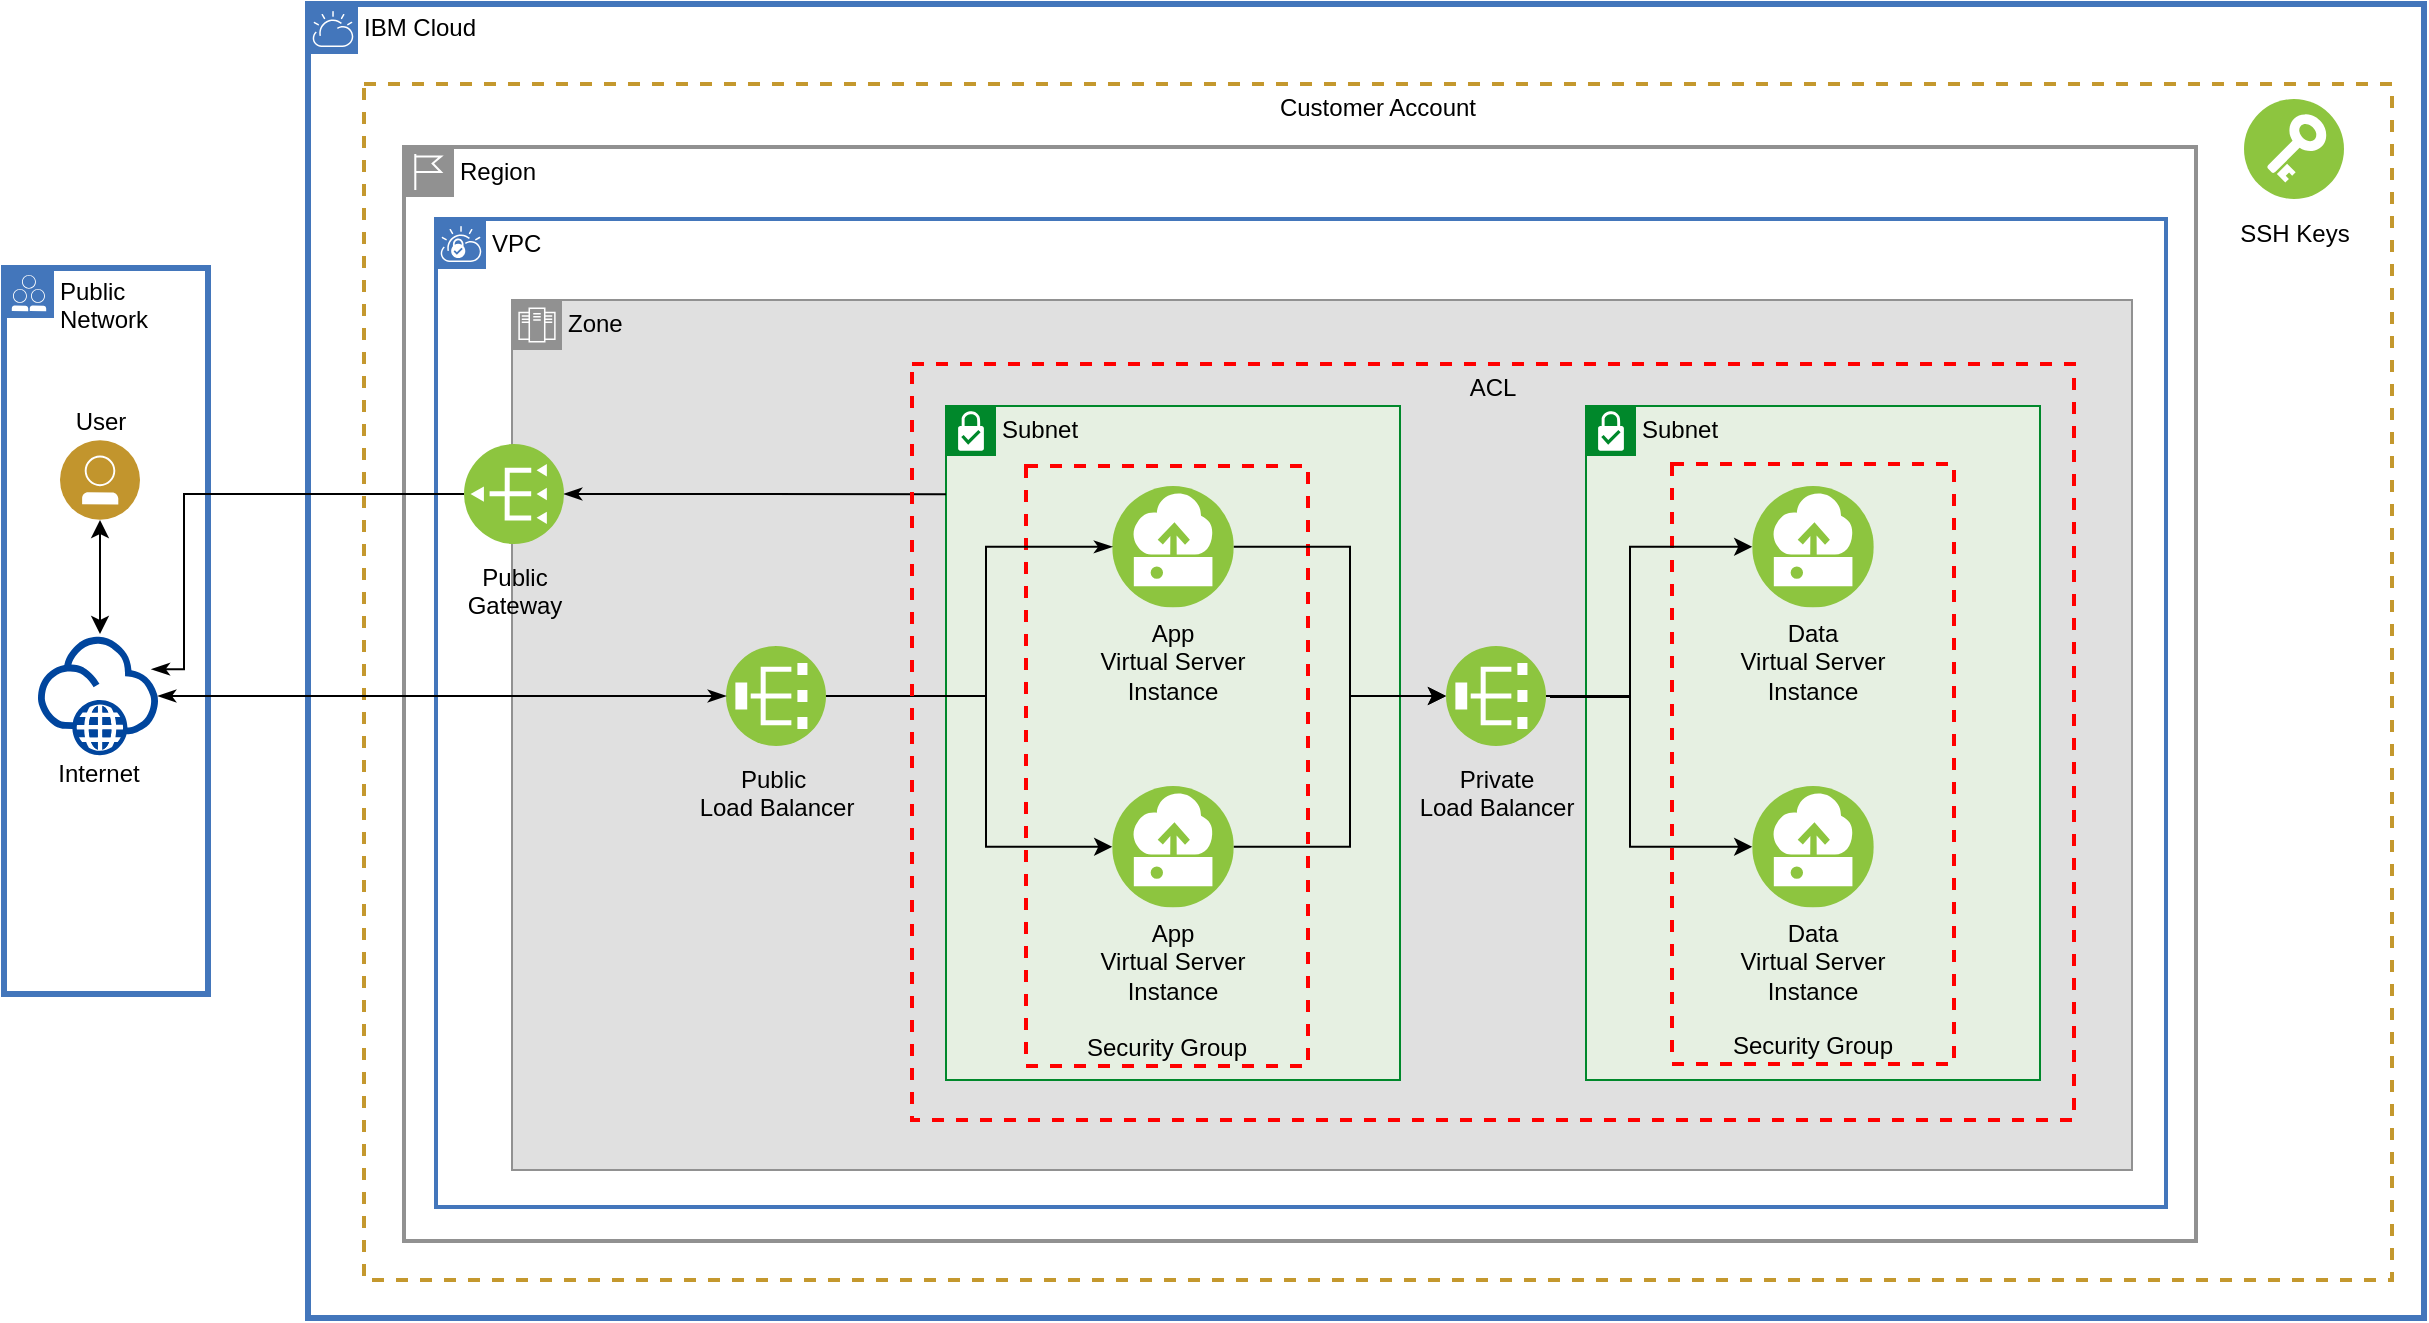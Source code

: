 <mxfile version="13.9.1" type="device"><diagram id="gla63Dk0FSsQ5Y3dld1r" name="Page-1"><mxGraphModel dx="2595" dy="769" grid="1" gridSize="10" guides="1" tooltips="1" connect="1" arrows="1" fold="1" page="1" pageScale="1" pageWidth="1169" pageHeight="827" math="0" shadow="0"><root><mxCell id="0"/><mxCell id="1" parent="0"/><mxCell id="XdhBxeVjwwG-wrsQRxkh-4" value="Public&lt;br&gt;Network" style="shape=mxgraph.ibm.box;prType=public;fontStyle=0;verticalAlign=top;align=left;spacingLeft=32;spacingTop=4;fillColor=none;rounded=0;whiteSpace=wrap;html=1;strokeColor=#4376BB;strokeWidth=3;dashed=0;container=1;spacing=-4;collapsible=0;expand=0;recursiveResize=0;" parent="1" vertex="1"><mxGeometry x="-50" y="252" width="102" height="363" as="geometry"/></mxCell><mxCell id="dCvMZ2OZZOgdDhihUdpA-3" value="Internet" style="aspect=fixed;perimeter=ellipsePerimeter;html=1;align=center;shadow=0;dashed=0;image;image=img/lib/ibm/vpc/Internet.svg;labelPosition=center;verticalLabelPosition=bottom;verticalAlign=top;fontSize=12;spacingTop=-5;" parent="XdhBxeVjwwG-wrsQRxkh-4" vertex="1"><mxGeometry x="17" y="184" width="60" height="60" as="geometry"/></mxCell><mxCell id="dCvMZ2OZZOgdDhihUdpA-59" value="User" style="aspect=fixed;perimeter=ellipsePerimeter;html=1;align=center;shadow=0;dashed=0;image;image=img/lib/ibm/users/user.svg;labelPosition=center;verticalLabelPosition=top;verticalAlign=bottom;" parent="XdhBxeVjwwG-wrsQRxkh-4" vertex="1"><mxGeometry x="28" y="86" width="40" height="40" as="geometry"/></mxCell><mxCell id="wxzdjMefMCO8B9M6MLoJ-5" value="" style="edgeStyle=elbowEdgeStyle;rounded=0;elbow=vertical;html=1;labelBackgroundColor=#ffffff;startArrow=classic;startFill=1;startSize=6;endArrow=classic;endFill=1;endSize=6;jettySize=auto;orthogonalLoop=1;strokeWidth=1;fontSize=14;" parent="XdhBxeVjwwG-wrsQRxkh-4" target="dCvMZ2OZZOgdDhihUdpA-59" edge="1"><mxGeometry width="60" height="60" relative="1" as="geometry"><mxPoint x="48" y="183" as="sourcePoint"/><mxPoint x="50" y="160" as="targetPoint"/><Array as="points"><mxPoint x="48" y="157"/></Array></mxGeometry></mxCell><mxCell id="dCvMZ2OZZOgdDhihUdpA-4" value="IBM Cloud" style="shape=mxgraph.ibm.box;prType=cloud;fontStyle=0;verticalAlign=top;align=left;spacingLeft=32;spacingTop=4;fillColor=none;rounded=0;whiteSpace=wrap;html=1;strokeColor=#4376BB;strokeWidth=3;dashed=0;container=1;spacing=-4;collapsible=0;expand=0;recursiveResize=0;" parent="1" vertex="1"><mxGeometry x="102" y="120" width="1058" height="657" as="geometry"/></mxCell><mxCell id="dCvMZ2OZZOgdDhihUdpA-5" value="Region&lt;br&gt;" style="shape=mxgraph.ibm.box;prType=region;fontStyle=0;verticalAlign=top;align=left;spacingLeft=32;spacingTop=4;fillColor=none;rounded=0;whiteSpace=wrap;html=1;strokeColor=#919191;strokeWidth=2;dashed=0;container=1;spacing=-4;collapsible=0;expand=0;recursiveResize=0;" parent="dCvMZ2OZZOgdDhihUdpA-4" vertex="1"><mxGeometry x="48" y="71.5" width="896" height="547" as="geometry"/></mxCell><mxCell id="dCvMZ2OZZOgdDhihUdpA-6" value="VPC" style="shape=mxgraph.ibm.box;prType=vpc;fontStyle=0;verticalAlign=top;align=left;spacingLeft=32;spacingTop=4;fillColor=none;rounded=0;whiteSpace=wrap;html=1;strokeColor=#4376BB;strokeWidth=2;dashed=0;container=1;spacing=-4;collapsible=0;expand=0;recursiveResize=0;" parent="dCvMZ2OZZOgdDhihUdpA-5" vertex="1"><mxGeometry x="16" y="36" width="865" height="494" as="geometry"/></mxCell><mxCell id="dCvMZ2OZZOgdDhihUdpA-7" value="&lt;div&gt;&lt;font style=&quot;font-size: 12px&quot;&gt;Zone&lt;br&gt;&lt;/font&gt;&lt;/div&gt;" style="shape=mxgraph.ibm.box;prType=zone;fontStyle=0;verticalAlign=top;align=left;spacingLeft=32;spacingTop=4;fillColor=#E0E0E0;rounded=0;whiteSpace=wrap;html=1;strokeColor=#919191;strokeWidth=1;dashed=0;container=1;spacing=-4;collapsible=0;expand=0;recursiveResize=0;" parent="dCvMZ2OZZOgdDhihUdpA-6" vertex="1"><mxGeometry x="38" y="40.5" width="810" height="435" as="geometry"/></mxCell><mxCell id="dCvMZ2OZZOgdDhihUdpA-8" value="&lt;div&gt;&lt;font style=&quot;font-size: 12px&quot;&gt;Subnet&lt;br&gt;&lt;/font&gt;&lt;/div&gt;" style="shape=mxgraph.ibm.box;prType=subnet;fontStyle=0;verticalAlign=top;align=left;spacingLeft=32;spacingTop=4;fillColor=#E6F0E2;rounded=0;whiteSpace=wrap;html=1;strokeColor=#00882B;strokeWidth=1;dashed=0;container=1;spacing=-4;collapsible=0;expand=0;recursiveResize=0;" parent="dCvMZ2OZZOgdDhihUdpA-7" vertex="1"><mxGeometry x="217" y="53" width="227" height="337" as="geometry"/></mxCell><mxCell id="dCvMZ2OZZOgdDhihUdpA-9" value="App Virtual&amp;nbsp;Server Instance" style="aspect=fixed;perimeter=ellipsePerimeter;html=1;align=center;shadow=0;dashed=0;image;image=img/lib/ibm/vpc/Instance.svg;dashPattern=1 1;fontColor=#000000;fontSize=12;labelPosition=center;verticalLabelPosition=bottom;verticalAlign=top;spacingTop=-1;spacingLeft=0;labelBackgroundColor=none;whiteSpace=wrap;" parent="dCvMZ2OZZOgdDhihUdpA-8" vertex="1"><mxGeometry x="83.1" y="40" width="60.8" height="60.8" as="geometry"/></mxCell><mxCell id="eZzAfk2Epl1OtIDaUE8g-6" value="App Virtual&amp;nbsp;Server Instance" style="aspect=fixed;perimeter=ellipsePerimeter;html=1;align=center;shadow=0;dashed=0;image;image=img/lib/ibm/vpc/Instance.svg;dashPattern=1 1;fontColor=#000000;fontSize=12;labelPosition=center;verticalLabelPosition=bottom;verticalAlign=top;spacingTop=-1;spacingLeft=0;labelBackgroundColor=none;whiteSpace=wrap;" vertex="1" parent="dCvMZ2OZZOgdDhihUdpA-8"><mxGeometry x="83.1" y="190" width="60.8" height="60.8" as="geometry"/></mxCell><mxCell id="eZzAfk2Epl1OtIDaUE8g-27" value="Security Group" style="fontStyle=0;verticalAlign=top;align=center;spacingTop=-23;fillColor=none;rounded=0;whiteSpace=wrap;html=1;strokeColor=#FF0000;strokeWidth=2;dashed=1;container=0;collapsible=0;expand=0;recursiveResize=0;fontColor=#000000;labelPosition=center;verticalLabelPosition=bottom;" vertex="1" parent="dCvMZ2OZZOgdDhihUdpA-8"><mxGeometry x="40" y="30" width="141" height="300" as="geometry"/></mxCell><mxCell id="eZzAfk2Epl1OtIDaUE8g-7" value="&lt;div&gt;&lt;font style=&quot;font-size: 12px&quot;&gt;Subnet&lt;br&gt;&lt;/font&gt;&lt;/div&gt;" style="shape=mxgraph.ibm.box;prType=subnet;fontStyle=0;verticalAlign=top;align=left;spacingLeft=32;spacingTop=4;fillColor=#E6F0E2;rounded=0;whiteSpace=wrap;html=1;strokeColor=#00882B;strokeWidth=1;dashed=0;container=1;spacing=-4;collapsible=0;expand=0;recursiveResize=0;" vertex="1" parent="dCvMZ2OZZOgdDhihUdpA-7"><mxGeometry x="537" y="53" width="227" height="337" as="geometry"/></mxCell><mxCell id="eZzAfk2Epl1OtIDaUE8g-8" value="Data&lt;br&gt;Virtual&amp;nbsp;Server&lt;br&gt;Instance" style="aspect=fixed;perimeter=ellipsePerimeter;html=1;align=center;shadow=0;dashed=0;image;image=img/lib/ibm/vpc/Instance.svg;dashPattern=1 1;fontColor=#000000;fontSize=12;labelPosition=center;verticalLabelPosition=bottom;verticalAlign=top;spacingTop=-1;spacingLeft=0;labelBackgroundColor=none;whiteSpace=wrap;" vertex="1" parent="eZzAfk2Epl1OtIDaUE8g-7"><mxGeometry x="83.1" y="40" width="60.8" height="60.8" as="geometry"/></mxCell><mxCell id="eZzAfk2Epl1OtIDaUE8g-9" value="Data Virtual&amp;nbsp;Server Instance" style="aspect=fixed;perimeter=ellipsePerimeter;html=1;align=center;shadow=0;dashed=0;image;image=img/lib/ibm/vpc/Instance.svg;dashPattern=1 1;fontColor=#000000;fontSize=12;labelPosition=center;verticalLabelPosition=bottom;verticalAlign=top;spacingTop=-1;spacingLeft=0;labelBackgroundColor=none;whiteSpace=wrap;" vertex="1" parent="eZzAfk2Epl1OtIDaUE8g-7"><mxGeometry x="83.1" y="190" width="60.8" height="60.8" as="geometry"/></mxCell><mxCell id="eZzAfk2Epl1OtIDaUE8g-28" value="Security Group" style="fontStyle=0;verticalAlign=top;align=center;spacingTop=-23;fillColor=none;rounded=0;whiteSpace=wrap;html=1;strokeColor=#FF0000;strokeWidth=2;dashed=1;container=0;collapsible=0;expand=0;recursiveResize=0;fontColor=#000000;labelPosition=center;verticalLabelPosition=bottom;" vertex="1" parent="eZzAfk2Epl1OtIDaUE8g-7"><mxGeometry x="43" y="29" width="141" height="300" as="geometry"/></mxCell><mxCell id="eZzAfk2Epl1OtIDaUE8g-12" style="edgeStyle=orthogonalEdgeStyle;rounded=0;orthogonalLoop=1;jettySize=auto;html=1;entryX=0;entryY=0.5;entryDx=0;entryDy=0;startArrow=none;startFill=0;fontColor=#000000;" edge="1" parent="dCvMZ2OZZOgdDhihUdpA-7" target="eZzAfk2Epl1OtIDaUE8g-8"><mxGeometry relative="1" as="geometry"><mxPoint x="519" y="198.5" as="sourcePoint"/><Array as="points"><mxPoint x="559" y="199"/><mxPoint x="559" y="123"/></Array></mxGeometry></mxCell><mxCell id="eZzAfk2Epl1OtIDaUE8g-10" value="Private &lt;br&gt;Load Balancer" style="aspect=fixed;perimeter=ellipsePerimeter;html=1;align=center;shadow=0;dashed=0;fontSize=12;spacingTop=3;image;image=img/lib/ibm/vpc/LoadBalancer.svg;labelBackgroundColor=none;direction=north;" vertex="1" parent="dCvMZ2OZZOgdDhihUdpA-7"><mxGeometry x="467" y="173" width="50" height="50" as="geometry"/></mxCell><mxCell id="eZzAfk2Epl1OtIDaUE8g-17" style="edgeStyle=orthogonalEdgeStyle;rounded=0;orthogonalLoop=1;jettySize=auto;html=1;exitX=1;exitY=0.5;exitDx=0;exitDy=0;entryX=0;entryY=0.5;entryDx=0;entryDy=0;startArrow=none;startFill=0;endArrow=classicThin;endFill=1;fontColor=#000000;" edge="1" parent="dCvMZ2OZZOgdDhihUdpA-7" source="eZzAfk2Epl1OtIDaUE8g-11" target="dCvMZ2OZZOgdDhihUdpA-9"><mxGeometry relative="1" as="geometry"><Array as="points"><mxPoint x="237" y="198"/><mxPoint x="237" y="123"/></Array></mxGeometry></mxCell><mxCell id="eZzAfk2Epl1OtIDaUE8g-19" style="edgeStyle=orthogonalEdgeStyle;rounded=0;orthogonalLoop=1;jettySize=auto;html=1;exitX=1;exitY=0.5;exitDx=0;exitDy=0;entryX=0;entryY=0.5;entryDx=0;entryDy=0;startArrow=none;startFill=0;endArrow=classic;endFill=1;fontColor=#000000;" edge="1" parent="dCvMZ2OZZOgdDhihUdpA-7" source="eZzAfk2Epl1OtIDaUE8g-11" target="eZzAfk2Epl1OtIDaUE8g-6"><mxGeometry relative="1" as="geometry"><Array as="points"><mxPoint x="237" y="198"/><mxPoint x="237" y="273"/></Array></mxGeometry></mxCell><mxCell id="eZzAfk2Epl1OtIDaUE8g-11" value="Public&amp;nbsp;&lt;br&gt;Load Balancer" style="aspect=fixed;perimeter=ellipsePerimeter;html=1;align=center;shadow=0;dashed=0;fontSize=12;spacingTop=3;image;image=img/lib/ibm/vpc/LoadBalancer.svg;labelBackgroundColor=none;direction=north;" vertex="1" parent="dCvMZ2OZZOgdDhihUdpA-7"><mxGeometry x="107" y="173" width="50" height="50" as="geometry"/></mxCell><mxCell id="eZzAfk2Epl1OtIDaUE8g-13" style="edgeStyle=orthogonalEdgeStyle;rounded=0;orthogonalLoop=1;jettySize=auto;html=1;exitX=0;exitY=0.5;exitDx=0;exitDy=0;entryX=0.5;entryY=1;entryDx=0;entryDy=0;startArrow=classic;startFill=1;fontColor=#000000;endArrow=none;endFill=0;" edge="1" parent="dCvMZ2OZZOgdDhihUdpA-7" source="eZzAfk2Epl1OtIDaUE8g-9" target="eZzAfk2Epl1OtIDaUE8g-10"><mxGeometry relative="1" as="geometry"><Array as="points"><mxPoint x="559" y="273"/><mxPoint x="559" y="198"/></Array></mxGeometry></mxCell><mxCell id="eZzAfk2Epl1OtIDaUE8g-14" style="edgeStyle=orthogonalEdgeStyle;rounded=0;orthogonalLoop=1;jettySize=auto;html=1;exitX=1;exitY=0.5;exitDx=0;exitDy=0;entryX=0.5;entryY=0;entryDx=0;entryDy=0;startArrow=none;startFill=0;fontColor=#000000;" edge="1" parent="dCvMZ2OZZOgdDhihUdpA-7" source="dCvMZ2OZZOgdDhihUdpA-9" target="eZzAfk2Epl1OtIDaUE8g-10"><mxGeometry relative="1" as="geometry"><Array as="points"><mxPoint x="419" y="123"/><mxPoint x="419" y="198"/></Array></mxGeometry></mxCell><mxCell id="eZzAfk2Epl1OtIDaUE8g-16" style="edgeStyle=orthogonalEdgeStyle;rounded=0;orthogonalLoop=1;jettySize=auto;html=1;exitX=1;exitY=0.5;exitDx=0;exitDy=0;entryX=0.5;entryY=0;entryDx=0;entryDy=0;startArrow=none;startFill=0;fontColor=#000000;" edge="1" parent="dCvMZ2OZZOgdDhihUdpA-7" source="eZzAfk2Epl1OtIDaUE8g-6" target="eZzAfk2Epl1OtIDaUE8g-10"><mxGeometry relative="1" as="geometry"><Array as="points"><mxPoint x="419" y="273"/><mxPoint x="419" y="198"/></Array></mxGeometry></mxCell><mxCell id="eZzAfk2Epl1OtIDaUE8g-25" style="edgeStyle=orthogonalEdgeStyle;rounded=0;orthogonalLoop=1;jettySize=auto;html=1;exitX=0;exitY=0.5;exitDx=0;exitDy=0;entryX=0;entryY=0.131;entryDx=0;entryDy=0;entryPerimeter=0;startArrow=classicThin;startFill=1;endArrow=none;endFill=0;fontColor=#000000;" edge="1" parent="dCvMZ2OZZOgdDhihUdpA-7" source="eZzAfk2Epl1OtIDaUE8g-22" target="dCvMZ2OZZOgdDhihUdpA-8"><mxGeometry relative="1" as="geometry"/></mxCell><mxCell id="eZzAfk2Epl1OtIDaUE8g-22" value="Public&lt;br&gt;Gateway" style="aspect=fixed;perimeter=ellipsePerimeter;html=1;align=center;shadow=0;dashed=0;fontSize=12;spacingTop=3;image;image=img/lib/ibm/vpc/PublicGateway.svg;labelBackgroundColor=none;direction=west;" vertex="1" parent="dCvMZ2OZZOgdDhihUdpA-7"><mxGeometry x="-24" y="72" width="50" height="50" as="geometry"/></mxCell><mxCell id="eZzAfk2Epl1OtIDaUE8g-29" value="ACL" style="fontStyle=0;verticalAlign=top;align=center;spacingTop=-2;fillColor=none;rounded=0;whiteSpace=wrap;html=1;strokeColor=#FF0000;strokeWidth=2;dashed=1;container=0;collapsible=0;expand=0;recursiveResize=0;fontColor=#000000;" vertex="1" parent="dCvMZ2OZZOgdDhihUdpA-7"><mxGeometry x="200" y="32" width="581" height="378" as="geometry"/></mxCell><mxCell id="eZzAfk2Epl1OtIDaUE8g-30" value="Customer Account" style="fontStyle=0;verticalAlign=top;align=center;spacingTop=-2;fillColor=none;rounded=0;whiteSpace=wrap;html=1;strokeWidth=2;dashed=1;container=0;collapsible=0;expand=0;recursiveResize=0;fontColor=#000000;strokeColor=#C4982E;" vertex="1" parent="dCvMZ2OZZOgdDhihUdpA-7"><mxGeometry x="-74" y="-108" width="1014" height="598" as="geometry"/></mxCell><mxCell id="eZzAfk2Epl1OtIDaUE8g-24" value="SSH Keys" style="aspect=fixed;perimeter=ellipsePerimeter;html=1;align=center;shadow=0;dashed=0;labelBackgroundColor=#ffffff;fontSize=12;spacingTop=3;image;image=img/lib/ibm/vpc/Key.svg;" vertex="1" parent="dCvMZ2OZZOgdDhihUdpA-4"><mxGeometry x="968" y="47.5" width="50" height="50" as="geometry"/></mxCell><mxCell id="eZzAfk2Epl1OtIDaUE8g-23" style="edgeStyle=orthogonalEdgeStyle;rounded=0;orthogonalLoop=1;jettySize=auto;html=1;exitX=0.5;exitY=0;exitDx=0;exitDy=0;startArrow=classicThin;startFill=1;endArrow=classicThin;endFill=1;fontColor=#000000;entryX=1;entryY=0.5;entryDx=0;entryDy=0;" edge="1" parent="1" source="eZzAfk2Epl1OtIDaUE8g-11" target="dCvMZ2OZZOgdDhihUdpA-3"><mxGeometry relative="1" as="geometry"/></mxCell><mxCell id="eZzAfk2Epl1OtIDaUE8g-26" style="edgeStyle=orthogonalEdgeStyle;rounded=0;orthogonalLoop=1;jettySize=auto;html=1;exitX=1;exitY=0.5;exitDx=0;exitDy=0;entryX=1;entryY=0.25;entryDx=0;entryDy=0;startArrow=none;startFill=0;endArrow=classicThin;endFill=1;fontColor=#000000;" edge="1" parent="1" source="eZzAfk2Epl1OtIDaUE8g-22" target="dCvMZ2OZZOgdDhihUdpA-3"><mxGeometry relative="1" as="geometry"><Array as="points"><mxPoint x="40" y="365"/><mxPoint x="40" y="453"/></Array></mxGeometry></mxCell><mxCell id="dCvMZ2OZZOgdDhihUdpA-1" parent="0"/><mxCell id="dCvMZ2OZZOgdDhihUdpA-84" parent="0"/><mxCell id="dCvMZ2OZZOgdDhihUdpA-85" value="Connector" parent="0"/><mxCell id="dCvMZ2OZZOgdDhihUdpA-86" parent="0"/><mxCell id="dCvMZ2OZZOgdDhihUdpA-87" value="Connector" parent="0"/><mxCell id="dCvMZ2OZZOgdDhihUdpA-88" parent="0"/><mxCell id="dCvMZ2OZZOgdDhihUdpA-89" parent="0"/><mxCell id="dCvMZ2OZZOgdDhihUdpA-90" value="Connector" parent="0"/><mxCell id="dCvMZ2OZZOgdDhihUdpA-91" parent="0"/><mxCell id="dCvMZ2OZZOgdDhihUdpA-92" value="Connector" parent="0"/></root></mxGraphModel></diagram></mxfile>